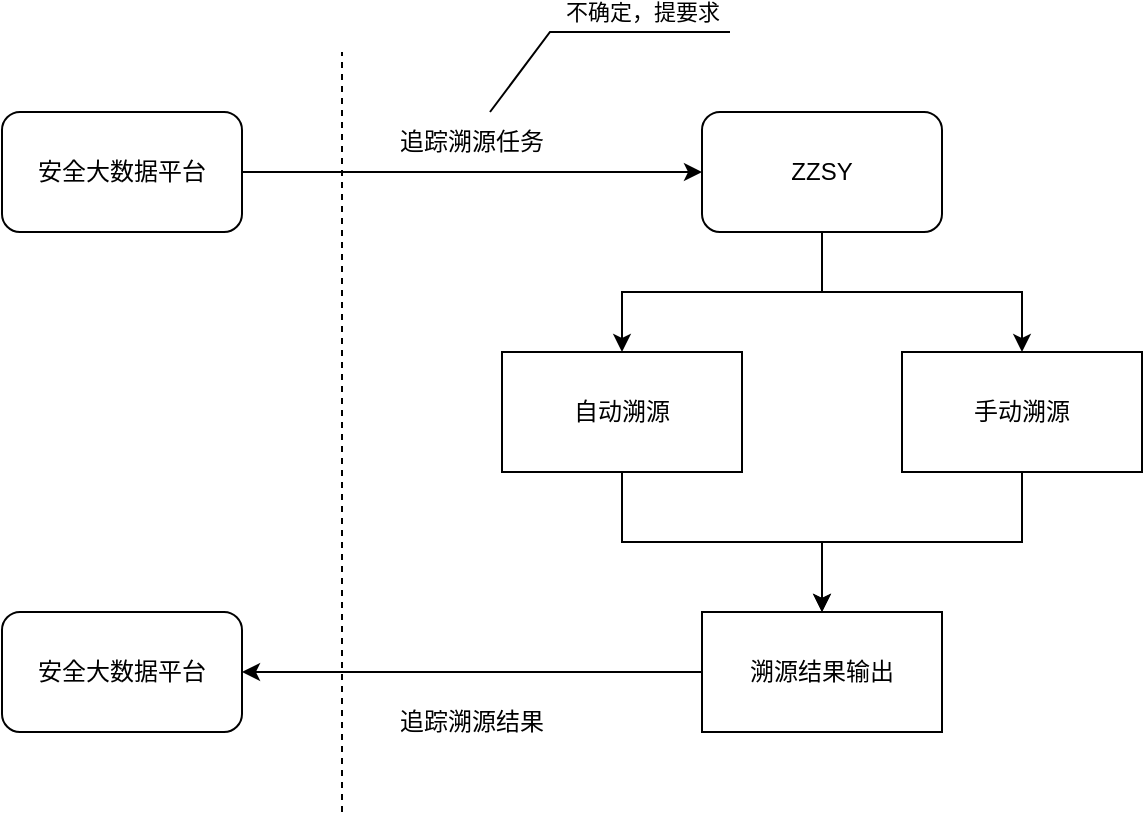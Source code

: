 <mxfile version="17.4.0" type="github">
  <diagram id="C5RBs43oDa-KdzZeNtuy" name="Page-1">
    <mxGraphModel dx="1007" dy="641" grid="1" gridSize="10" guides="1" tooltips="1" connect="1" arrows="1" fold="1" page="1" pageScale="1" pageWidth="827" pageHeight="1169" math="0" shadow="0">
      <root>
        <mxCell id="WIyWlLk6GJQsqaUBKTNV-0" />
        <mxCell id="WIyWlLk6GJQsqaUBKTNV-1" parent="WIyWlLk6GJQsqaUBKTNV-0" />
        <mxCell id="wkkwkTODxsin4exKlkUD-13" style="edgeStyle=orthogonalEdgeStyle;rounded=0;orthogonalLoop=1;jettySize=auto;html=1;" edge="1" parent="WIyWlLk6GJQsqaUBKTNV-1" source="wkkwkTODxsin4exKlkUD-0" target="wkkwkTODxsin4exKlkUD-11">
          <mxGeometry relative="1" as="geometry" />
        </mxCell>
        <mxCell id="wkkwkTODxsin4exKlkUD-14" style="edgeStyle=orthogonalEdgeStyle;rounded=0;orthogonalLoop=1;jettySize=auto;html=1;exitX=0.5;exitY=1;exitDx=0;exitDy=0;" edge="1" parent="WIyWlLk6GJQsqaUBKTNV-1" source="wkkwkTODxsin4exKlkUD-0" target="wkkwkTODxsin4exKlkUD-12">
          <mxGeometry relative="1" as="geometry" />
        </mxCell>
        <mxCell id="wkkwkTODxsin4exKlkUD-0" value="ZZSY" style="rounded=1;whiteSpace=wrap;html=1;" vertex="1" parent="WIyWlLk6GJQsqaUBKTNV-1">
          <mxGeometry x="460" y="250" width="120" height="60" as="geometry" />
        </mxCell>
        <mxCell id="wkkwkTODxsin4exKlkUD-2" value="" style="endArrow=none;dashed=1;html=1;rounded=0;" edge="1" parent="WIyWlLk6GJQsqaUBKTNV-1">
          <mxGeometry width="50" height="50" relative="1" as="geometry">
            <mxPoint x="280" y="600" as="sourcePoint" />
            <mxPoint x="280" y="220" as="targetPoint" />
          </mxGeometry>
        </mxCell>
        <mxCell id="wkkwkTODxsin4exKlkUD-3" value="安全大数据平台" style="rounded=1;whiteSpace=wrap;html=1;" vertex="1" parent="WIyWlLk6GJQsqaUBKTNV-1">
          <mxGeometry x="110" y="250" width="120" height="60" as="geometry" />
        </mxCell>
        <mxCell id="wkkwkTODxsin4exKlkUD-5" value="" style="endArrow=classic;html=1;rounded=0;exitX=1;exitY=0.5;exitDx=0;exitDy=0;entryX=0;entryY=0.5;entryDx=0;entryDy=0;" edge="1" parent="WIyWlLk6GJQsqaUBKTNV-1" source="wkkwkTODxsin4exKlkUD-3" target="wkkwkTODxsin4exKlkUD-0">
          <mxGeometry width="50" height="50" relative="1" as="geometry">
            <mxPoint x="390" y="310" as="sourcePoint" />
            <mxPoint x="440" y="260" as="targetPoint" />
          </mxGeometry>
        </mxCell>
        <mxCell id="wkkwkTODxsin4exKlkUD-6" value="追踪溯源任务" style="text;html=1;strokeColor=none;fillColor=none;align=center;verticalAlign=middle;whiteSpace=wrap;rounded=0;" vertex="1" parent="WIyWlLk6GJQsqaUBKTNV-1">
          <mxGeometry x="290" y="250" width="110" height="30" as="geometry" />
        </mxCell>
        <mxCell id="wkkwkTODxsin4exKlkUD-16" style="edgeStyle=orthogonalEdgeStyle;rounded=0;orthogonalLoop=1;jettySize=auto;html=1;" edge="1" parent="WIyWlLk6GJQsqaUBKTNV-1" source="wkkwkTODxsin4exKlkUD-11" target="wkkwkTODxsin4exKlkUD-15">
          <mxGeometry relative="1" as="geometry" />
        </mxCell>
        <mxCell id="wkkwkTODxsin4exKlkUD-11" value="自动溯源" style="rounded=0;whiteSpace=wrap;html=1;" vertex="1" parent="WIyWlLk6GJQsqaUBKTNV-1">
          <mxGeometry x="360" y="370" width="120" height="60" as="geometry" />
        </mxCell>
        <mxCell id="wkkwkTODxsin4exKlkUD-17" style="edgeStyle=orthogonalEdgeStyle;rounded=0;orthogonalLoop=1;jettySize=auto;html=1;exitX=0.5;exitY=1;exitDx=0;exitDy=0;entryX=0.5;entryY=0;entryDx=0;entryDy=0;" edge="1" parent="WIyWlLk6GJQsqaUBKTNV-1" source="wkkwkTODxsin4exKlkUD-12" target="wkkwkTODxsin4exKlkUD-15">
          <mxGeometry relative="1" as="geometry" />
        </mxCell>
        <mxCell id="wkkwkTODxsin4exKlkUD-12" value="手动溯源" style="rounded=0;whiteSpace=wrap;html=1;" vertex="1" parent="WIyWlLk6GJQsqaUBKTNV-1">
          <mxGeometry x="560" y="370" width="120" height="60" as="geometry" />
        </mxCell>
        <mxCell id="wkkwkTODxsin4exKlkUD-19" style="edgeStyle=orthogonalEdgeStyle;rounded=0;orthogonalLoop=1;jettySize=auto;html=1;exitX=0;exitY=0.5;exitDx=0;exitDy=0;" edge="1" parent="WIyWlLk6GJQsqaUBKTNV-1" source="wkkwkTODxsin4exKlkUD-15" target="wkkwkTODxsin4exKlkUD-18">
          <mxGeometry relative="1" as="geometry" />
        </mxCell>
        <mxCell id="wkkwkTODxsin4exKlkUD-15" value="溯源结果输出" style="rounded=0;whiteSpace=wrap;html=1;" vertex="1" parent="WIyWlLk6GJQsqaUBKTNV-1">
          <mxGeometry x="460" y="500" width="120" height="60" as="geometry" />
        </mxCell>
        <mxCell id="wkkwkTODxsin4exKlkUD-18" value="安全大数据平台" style="rounded=1;whiteSpace=wrap;html=1;" vertex="1" parent="WIyWlLk6GJQsqaUBKTNV-1">
          <mxGeometry x="110" y="500" width="120" height="60" as="geometry" />
        </mxCell>
        <mxCell id="wkkwkTODxsin4exKlkUD-20" value="" style="endArrow=none;html=1;rounded=0;endFill=0;" edge="1" parent="WIyWlLk6GJQsqaUBKTNV-1">
          <mxGeometry relative="1" as="geometry">
            <mxPoint x="354" y="250" as="sourcePoint" />
            <mxPoint x="474" y="210" as="targetPoint" />
            <Array as="points">
              <mxPoint x="384" y="210" />
            </Array>
          </mxGeometry>
        </mxCell>
        <mxCell id="wkkwkTODxsin4exKlkUD-21" value="不确定，提要求" style="edgeLabel;resizable=0;html=1;align=center;verticalAlign=middle;" connectable="0" vertex="1" parent="wkkwkTODxsin4exKlkUD-20">
          <mxGeometry relative="1" as="geometry">
            <mxPoint x="26" y="-10" as="offset" />
          </mxGeometry>
        </mxCell>
        <mxCell id="wkkwkTODxsin4exKlkUD-22" value="追踪溯源结果" style="text;html=1;strokeColor=none;fillColor=none;align=center;verticalAlign=middle;whiteSpace=wrap;rounded=0;" vertex="1" parent="WIyWlLk6GJQsqaUBKTNV-1">
          <mxGeometry x="290" y="540" width="110" height="30" as="geometry" />
        </mxCell>
      </root>
    </mxGraphModel>
  </diagram>
</mxfile>
